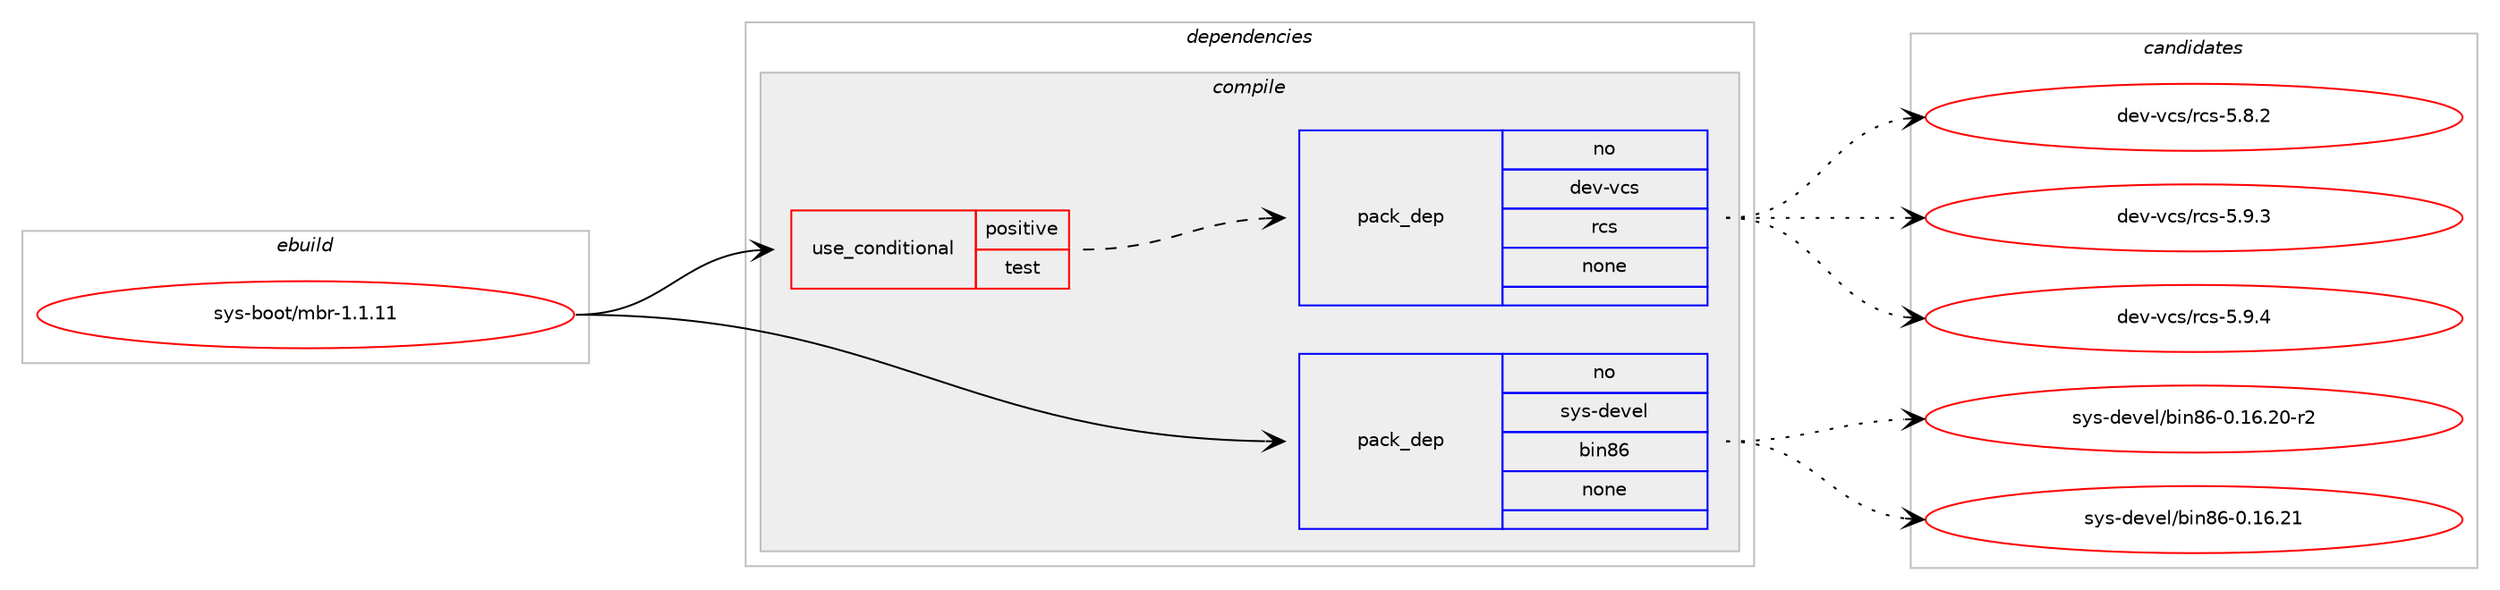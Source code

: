 digraph prolog {

# *************
# Graph options
# *************

newrank=true;
concentrate=true;
compound=true;
graph [rankdir=LR,fontname=Helvetica,fontsize=10,ranksep=1.5];#, ranksep=2.5, nodesep=0.2];
edge  [arrowhead=vee];
node  [fontname=Helvetica,fontsize=10];

# **********
# The ebuild
# **********

subgraph cluster_leftcol {
color=gray;
rank=same;
label=<<i>ebuild</i>>;
id [label="sys-boot/mbr-1.1.11", color=red, width=4, href="../sys-boot/mbr-1.1.11.svg"];
}

# ****************
# The dependencies
# ****************

subgraph cluster_midcol {
color=gray;
label=<<i>dependencies</i>>;
subgraph cluster_compile {
fillcolor="#eeeeee";
style=filled;
label=<<i>compile</i>>;
subgraph cond401 {
dependency1629 [label=<<TABLE BORDER="0" CELLBORDER="1" CELLSPACING="0" CELLPADDING="4"><TR><TD ROWSPAN="3" CELLPADDING="10">use_conditional</TD></TR><TR><TD>positive</TD></TR><TR><TD>test</TD></TR></TABLE>>, shape=none, color=red];
subgraph pack1202 {
dependency1630 [label=<<TABLE BORDER="0" CELLBORDER="1" CELLSPACING="0" CELLPADDING="4" WIDTH="220"><TR><TD ROWSPAN="6" CELLPADDING="30">pack_dep</TD></TR><TR><TD WIDTH="110">no</TD></TR><TR><TD>dev-vcs</TD></TR><TR><TD>rcs</TD></TR><TR><TD>none</TD></TR><TR><TD></TD></TR></TABLE>>, shape=none, color=blue];
}
dependency1629:e -> dependency1630:w [weight=20,style="dashed",arrowhead="vee"];
}
id:e -> dependency1629:w [weight=20,style="solid",arrowhead="vee"];
subgraph pack1203 {
dependency1631 [label=<<TABLE BORDER="0" CELLBORDER="1" CELLSPACING="0" CELLPADDING="4" WIDTH="220"><TR><TD ROWSPAN="6" CELLPADDING="30">pack_dep</TD></TR><TR><TD WIDTH="110">no</TD></TR><TR><TD>sys-devel</TD></TR><TR><TD>bin86</TD></TR><TR><TD>none</TD></TR><TR><TD></TD></TR></TABLE>>, shape=none, color=blue];
}
id:e -> dependency1631:w [weight=20,style="solid",arrowhead="vee"];
}
subgraph cluster_compileandrun {
fillcolor="#eeeeee";
style=filled;
label=<<i>compile and run</i>>;
}
subgraph cluster_run {
fillcolor="#eeeeee";
style=filled;
label=<<i>run</i>>;
}
}

# **************
# The candidates
# **************

subgraph cluster_choices {
rank=same;
color=gray;
label=<<i>candidates</i>>;

subgraph choice1202 {
color=black;
nodesep=1;
choice10010111845118991154711499115455346564650 [label="dev-vcs/rcs-5.8.2", color=red, width=4,href="../dev-vcs/rcs-5.8.2.svg"];
choice10010111845118991154711499115455346574651 [label="dev-vcs/rcs-5.9.3", color=red, width=4,href="../dev-vcs/rcs-5.9.3.svg"];
choice10010111845118991154711499115455346574652 [label="dev-vcs/rcs-5.9.4", color=red, width=4,href="../dev-vcs/rcs-5.9.4.svg"];
dependency1630:e -> choice10010111845118991154711499115455346564650:w [style=dotted,weight="100"];
dependency1630:e -> choice10010111845118991154711499115455346574651:w [style=dotted,weight="100"];
dependency1630:e -> choice10010111845118991154711499115455346574652:w [style=dotted,weight="100"];
}
subgraph choice1203 {
color=black;
nodesep=1;
choice115121115451001011181011084798105110565445484649544650484511450 [label="sys-devel/bin86-0.16.20-r2", color=red, width=4,href="../sys-devel/bin86-0.16.20-r2.svg"];
choice11512111545100101118101108479810511056544548464954465049 [label="sys-devel/bin86-0.16.21", color=red, width=4,href="../sys-devel/bin86-0.16.21.svg"];
dependency1631:e -> choice115121115451001011181011084798105110565445484649544650484511450:w [style=dotted,weight="100"];
dependency1631:e -> choice11512111545100101118101108479810511056544548464954465049:w [style=dotted,weight="100"];
}
}

}
